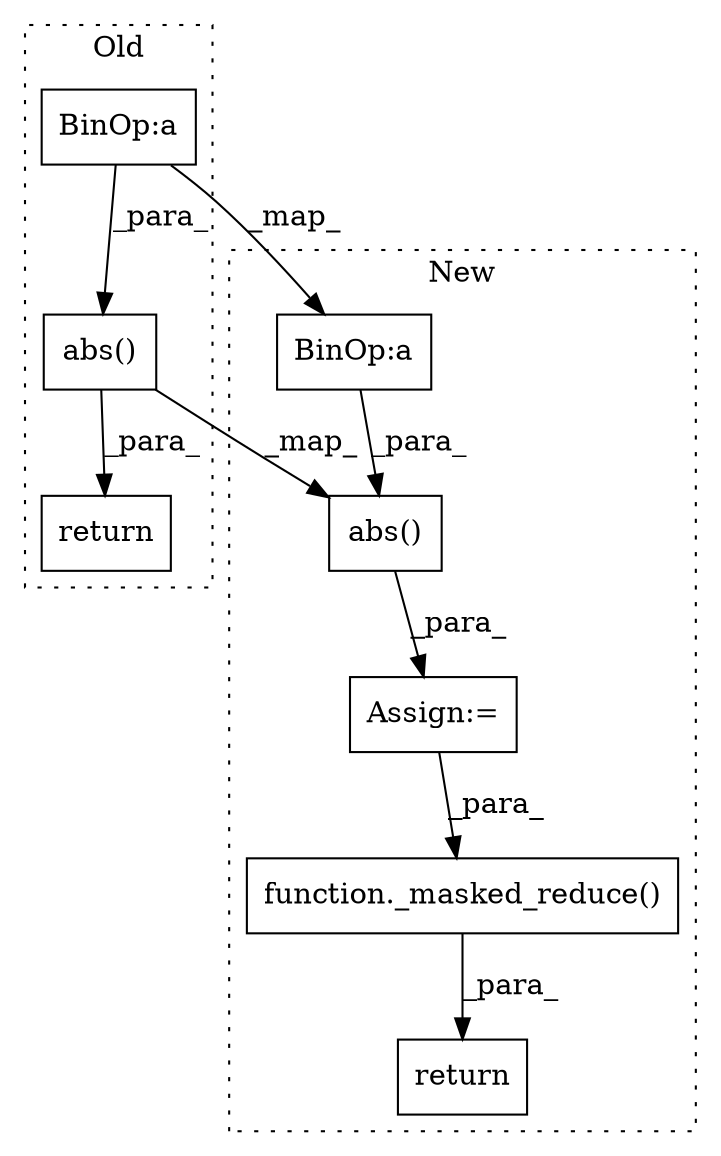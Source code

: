 digraph G {
subgraph cluster0 {
1 [label="abs()" a="75" s="161,186" l="10,1" shape="box"];
4 [label="return" a="93" s="154" l="7" shape="box"];
6 [label="BinOp:a" a="82" s="182" l="3" shape="box"];
label = "Old";
style="dotted";
}
subgraph cluster1 {
2 [label="abs()" a="75" s="6558,6597" l="10,1" shape="box"];
3 [label="Assign:=" a="68" s="6555" l="3" shape="box"];
5 [label="return" a="93" s="6603" l="7" shape="box"];
7 [label="BinOp:a" a="82" s="6579" l="1" shape="box"];
8 [label="function._masked_reduce()" a="75" s="6610,6658" l="15,1" shape="box"];
label = "New";
style="dotted";
}
1 -> 2 [label="_map_"];
1 -> 4 [label="_para_"];
2 -> 3 [label="_para_"];
3 -> 8 [label="_para_"];
6 -> 1 [label="_para_"];
6 -> 7 [label="_map_"];
7 -> 2 [label="_para_"];
8 -> 5 [label="_para_"];
}